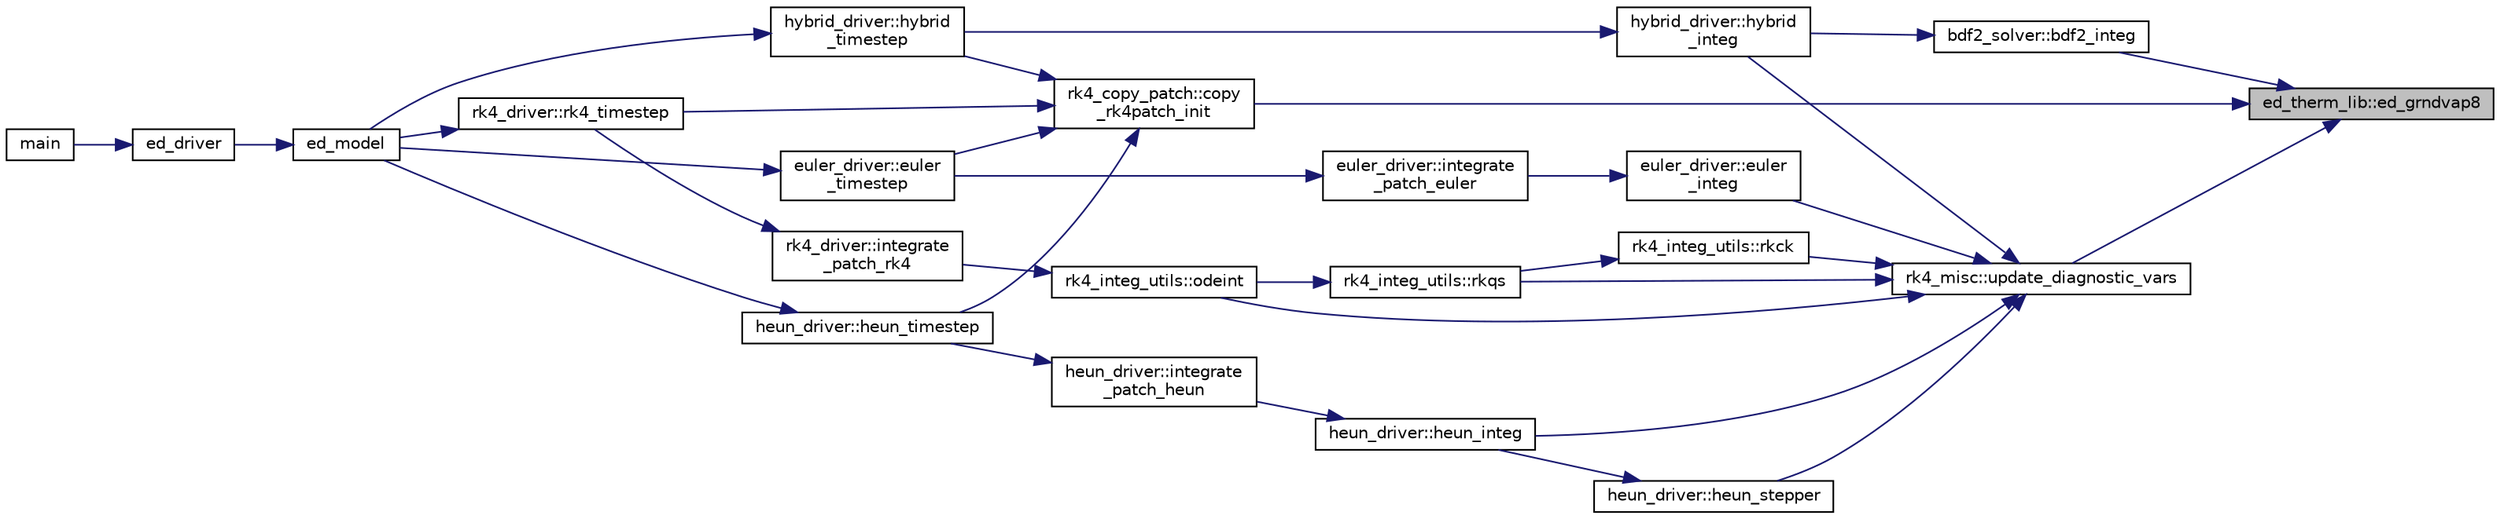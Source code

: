 digraph "ed_therm_lib::ed_grndvap8"
{
 // LATEX_PDF_SIZE
  edge [fontname="Helvetica",fontsize="10",labelfontname="Helvetica",labelfontsize="10"];
  node [fontname="Helvetica",fontsize="10",shape=record];
  rankdir="RL";
  Node1 [label="ed_therm_lib::ed_grndvap8",height=0.2,width=0.4,color="black", fillcolor="grey75", style="filled", fontcolor="black",tooltip=" "];
  Node1 -> Node2 [dir="back",color="midnightblue",fontsize="10",style="solid"];
  Node2 [label="bdf2_solver::bdf2_integ",height=0.2,width=0.4,color="black", fillcolor="white", style="filled",URL="$namespacebdf2__solver.html#aef1590be55738925ec0caf4281a4fd37",tooltip=" "];
  Node2 -> Node3 [dir="back",color="midnightblue",fontsize="10",style="solid"];
  Node3 [label="hybrid_driver::hybrid\l_integ",height=0.2,width=0.4,color="black", fillcolor="white", style="filled",URL="$namespacehybrid__driver.html#ad5f85fbe933837294251a604c869f7bb",tooltip=" "];
  Node3 -> Node4 [dir="back",color="midnightblue",fontsize="10",style="solid"];
  Node4 [label="hybrid_driver::hybrid\l_timestep",height=0.2,width=0.4,color="black", fillcolor="white", style="filled",URL="$namespacehybrid__driver.html#a579b44c8008742b4e1728108d2c7b0d3",tooltip=" "];
  Node4 -> Node5 [dir="back",color="midnightblue",fontsize="10",style="solid"];
  Node5 [label="ed_model",height=0.2,width=0.4,color="black", fillcolor="white", style="filled",URL="$ed__model_8_f90.html#a9804b9ca3fcb1b4e17171d786d50c32c",tooltip="Begins, updates, and outputs results from ecosystem simulation."];
  Node5 -> Node6 [dir="back",color="midnightblue",fontsize="10",style="solid"];
  Node6 [label="ed_driver",height=0.2,width=0.4,color="black", fillcolor="white", style="filled",URL="$ed__driver_8_f90.html#a5706bd8bee60960fe8166de1870e47da",tooltip=" "];
  Node6 -> Node7 [dir="back",color="midnightblue",fontsize="10",style="solid"];
  Node7 [label="main",height=0.2,width=0.4,color="black", fillcolor="white", style="filled",URL="$edmain_8_f90.html#a8ec2266d83cd6c0b762cbcbc92c0af3d",tooltip=" "];
  Node1 -> Node8 [dir="back",color="midnightblue",fontsize="10",style="solid"];
  Node8 [label="rk4_copy_patch::copy\l_rk4patch_init",height=0.2,width=0.4,color="black", fillcolor="white", style="filled",URL="$namespacerk4__copy__patch.html#a9b90a5a895f33880852251c4cb994ecb",tooltip=" "];
  Node8 -> Node9 [dir="back",color="midnightblue",fontsize="10",style="solid"];
  Node9 [label="euler_driver::euler\l_timestep",height=0.2,width=0.4,color="black", fillcolor="white", style="filled",URL="$namespaceeuler__driver.html#a55664cda4554324c478d426edcc090ba",tooltip=" "];
  Node9 -> Node5 [dir="back",color="midnightblue",fontsize="10",style="solid"];
  Node8 -> Node10 [dir="back",color="midnightblue",fontsize="10",style="solid"];
  Node10 [label="heun_driver::heun_timestep",height=0.2,width=0.4,color="black", fillcolor="white", style="filled",URL="$namespaceheun__driver.html#afef0343ba81822423a4a5ebfa053686a",tooltip=" "];
  Node10 -> Node5 [dir="back",color="midnightblue",fontsize="10",style="solid"];
  Node8 -> Node4 [dir="back",color="midnightblue",fontsize="10",style="solid"];
  Node8 -> Node11 [dir="back",color="midnightblue",fontsize="10",style="solid"];
  Node11 [label="rk4_driver::rk4_timestep",height=0.2,width=0.4,color="black", fillcolor="white", style="filled",URL="$namespacerk4__driver.html#abf8bd20405c7ed6a7bab3bdb18d8de87",tooltip=" "];
  Node11 -> Node5 [dir="back",color="midnightblue",fontsize="10",style="solid"];
  Node1 -> Node12 [dir="back",color="midnightblue",fontsize="10",style="solid"];
  Node12 [label="rk4_misc::update_diagnostic_vars",height=0.2,width=0.4,color="black", fillcolor="white", style="filled",URL="$namespacerk4__misc.html#a1d4d4a8632749f2ae1611575efdf75cb",tooltip=" "];
  Node12 -> Node13 [dir="back",color="midnightblue",fontsize="10",style="solid"];
  Node13 [label="euler_driver::euler\l_integ",height=0.2,width=0.4,color="black", fillcolor="white", style="filled",URL="$namespaceeuler__driver.html#aebf9f5fedece6cef3feb10e627f4e527",tooltip=" "];
  Node13 -> Node14 [dir="back",color="midnightblue",fontsize="10",style="solid"];
  Node14 [label="euler_driver::integrate\l_patch_euler",height=0.2,width=0.4,color="black", fillcolor="white", style="filled",URL="$namespaceeuler__driver.html#a22c3b83ca15e3a80e0c05371c83cedab",tooltip=" "];
  Node14 -> Node9 [dir="back",color="midnightblue",fontsize="10",style="solid"];
  Node12 -> Node15 [dir="back",color="midnightblue",fontsize="10",style="solid"];
  Node15 [label="heun_driver::heun_integ",height=0.2,width=0.4,color="black", fillcolor="white", style="filled",URL="$namespaceheun__driver.html#af9332131a749001cd8a8e0e010a2ad53",tooltip=" "];
  Node15 -> Node16 [dir="back",color="midnightblue",fontsize="10",style="solid"];
  Node16 [label="heun_driver::integrate\l_patch_heun",height=0.2,width=0.4,color="black", fillcolor="white", style="filled",URL="$namespaceheun__driver.html#abb1bb84ab9ad1d5dc5aec57b996752f8",tooltip=" "];
  Node16 -> Node10 [dir="back",color="midnightblue",fontsize="10",style="solid"];
  Node12 -> Node17 [dir="back",color="midnightblue",fontsize="10",style="solid"];
  Node17 [label="heun_driver::heun_stepper",height=0.2,width=0.4,color="black", fillcolor="white", style="filled",URL="$namespaceheun__driver.html#a4c0c7b15d52471a427c0833e1d6e1918",tooltip=" "];
  Node17 -> Node15 [dir="back",color="midnightblue",fontsize="10",style="solid"];
  Node12 -> Node3 [dir="back",color="midnightblue",fontsize="10",style="solid"];
  Node12 -> Node18 [dir="back",color="midnightblue",fontsize="10",style="solid"];
  Node18 [label="rk4_integ_utils::odeint",height=0.2,width=0.4,color="black", fillcolor="white", style="filled",URL="$namespacerk4__integ__utils.html#a479cb673a6f002065a13f3888a76fc5c",tooltip=" "];
  Node18 -> Node19 [dir="back",color="midnightblue",fontsize="10",style="solid"];
  Node19 [label="rk4_driver::integrate\l_patch_rk4",height=0.2,width=0.4,color="black", fillcolor="white", style="filled",URL="$namespacerk4__driver.html#a79d5c3b592f5f6ea9e9799a4f07e49a9",tooltip=" "];
  Node19 -> Node11 [dir="back",color="midnightblue",fontsize="10",style="solid"];
  Node12 -> Node20 [dir="back",color="midnightblue",fontsize="10",style="solid"];
  Node20 [label="rk4_integ_utils::rkck",height=0.2,width=0.4,color="black", fillcolor="white", style="filled",URL="$namespacerk4__integ__utils.html#adfa0dc6d3b4f52f123b93e810bdbf750",tooltip=" "];
  Node20 -> Node21 [dir="back",color="midnightblue",fontsize="10",style="solid"];
  Node21 [label="rk4_integ_utils::rkqs",height=0.2,width=0.4,color="black", fillcolor="white", style="filled",URL="$namespacerk4__integ__utils.html#acd30a6653bb12c1b9a567c90798cba59",tooltip=" "];
  Node21 -> Node18 [dir="back",color="midnightblue",fontsize="10",style="solid"];
  Node12 -> Node21 [dir="back",color="midnightblue",fontsize="10",style="solid"];
}
